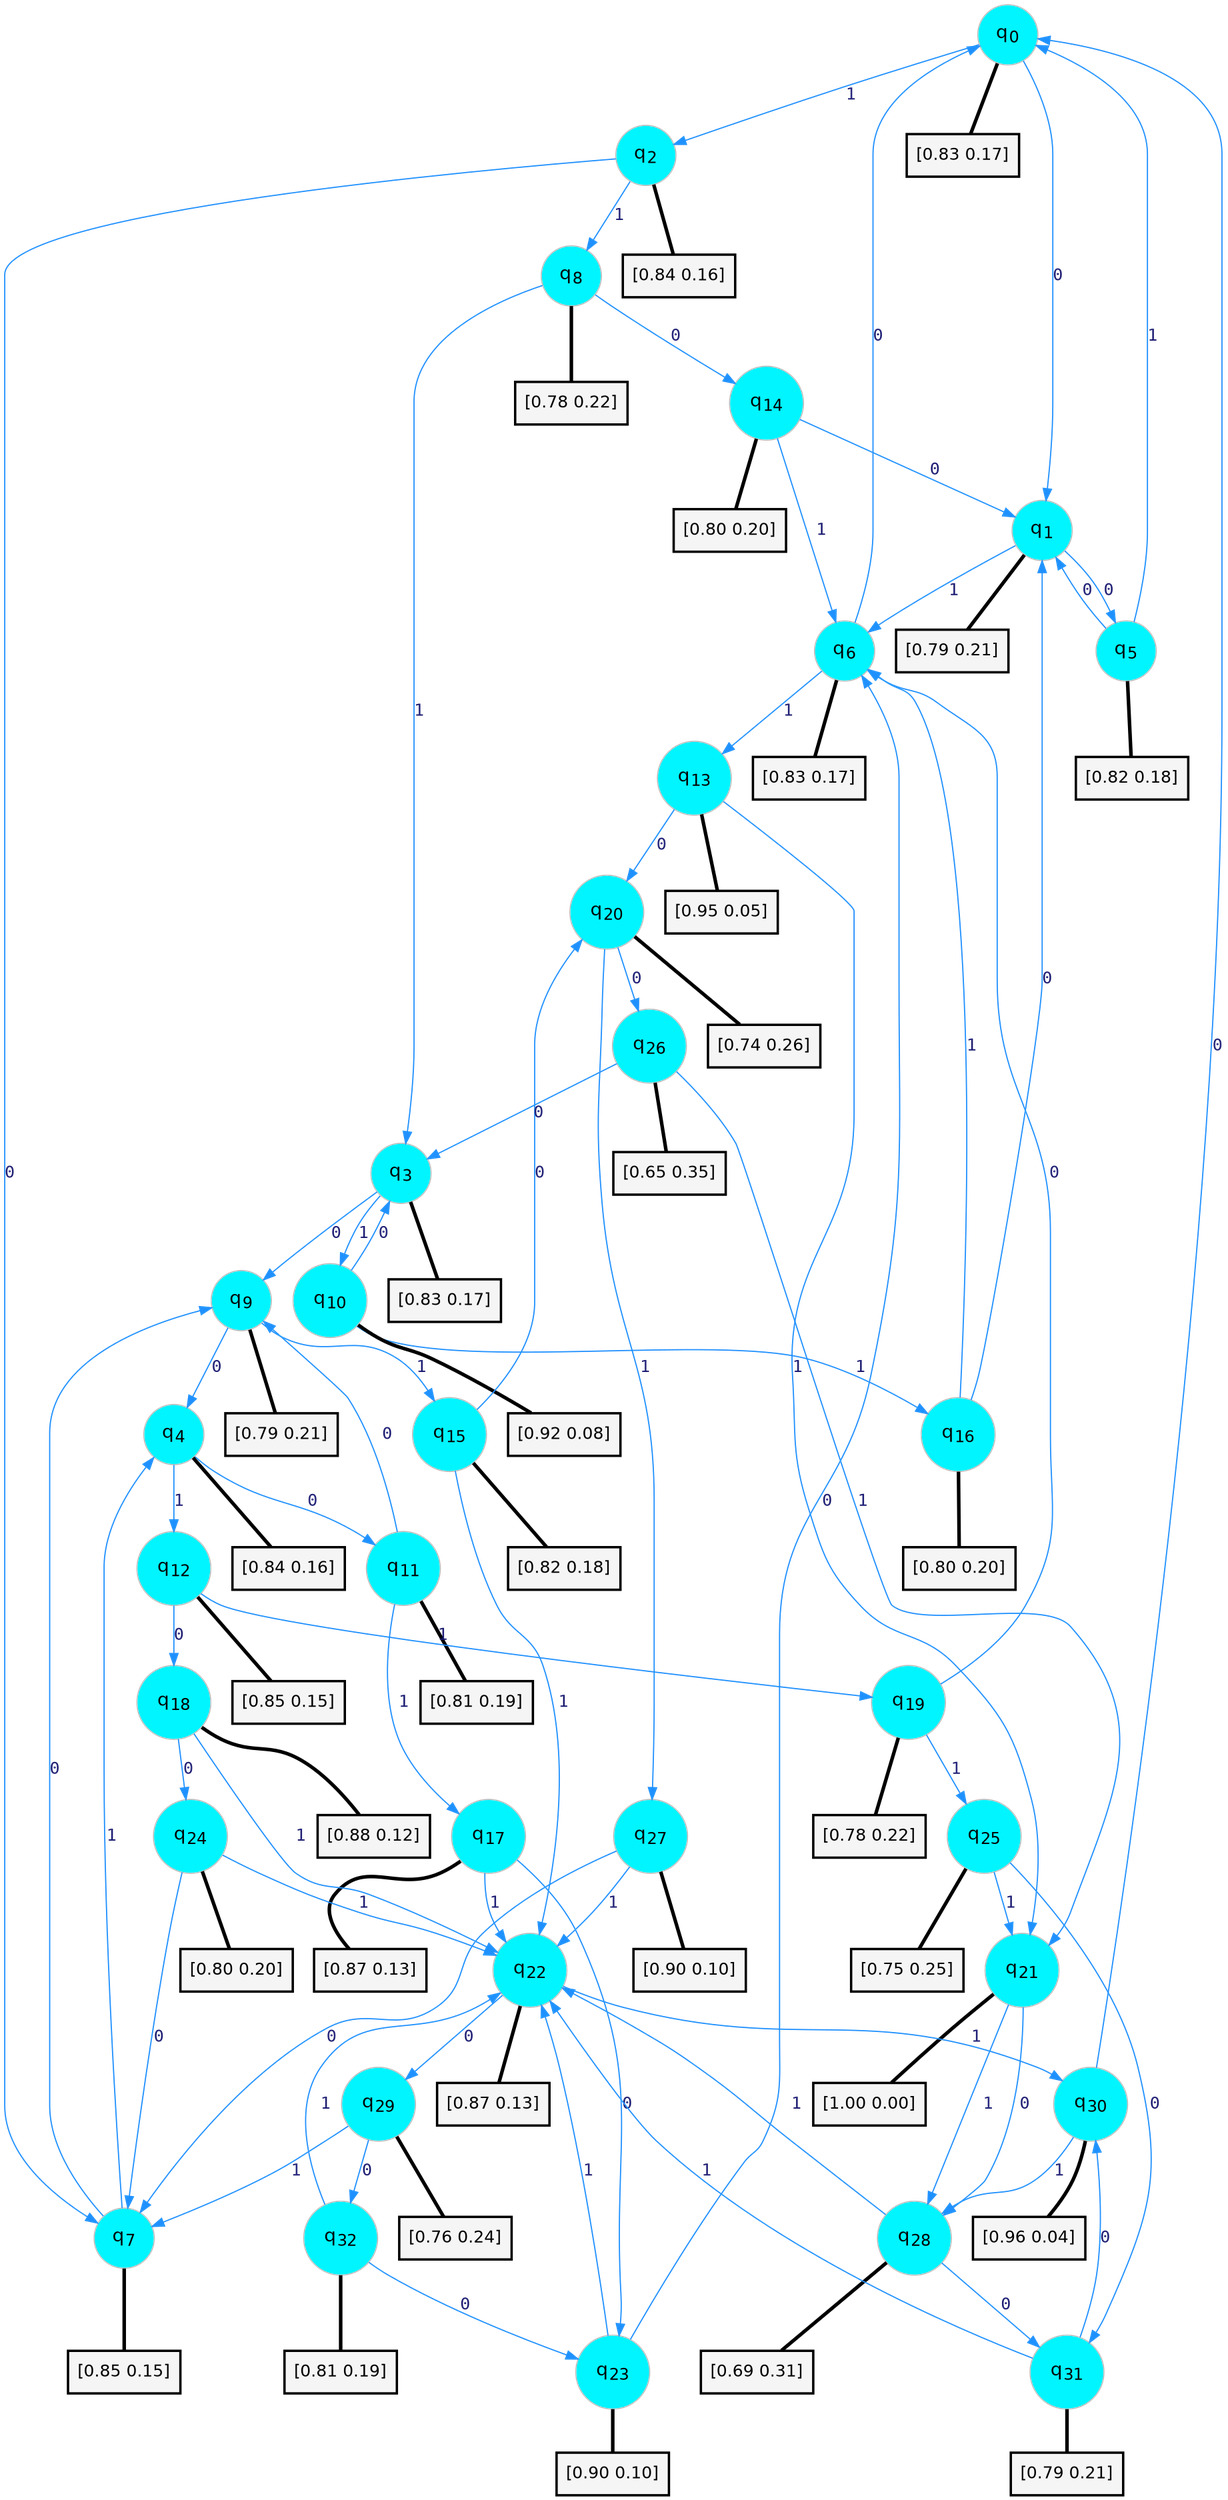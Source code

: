 digraph G {
graph [
bgcolor=transparent, dpi=300, rankdir=TD, size="40,25"];
node [
color=gray, fillcolor=turquoise1, fontcolor=black, fontname=Helvetica, fontsize=16, fontweight=bold, shape=circle, style=filled];
edge [
arrowsize=1, color=dodgerblue1, fontcolor=midnightblue, fontname=courier, fontweight=bold, penwidth=1, style=solid, weight=20];
0[label=<q<SUB>0</SUB>>];
1[label=<q<SUB>1</SUB>>];
2[label=<q<SUB>2</SUB>>];
3[label=<q<SUB>3</SUB>>];
4[label=<q<SUB>4</SUB>>];
5[label=<q<SUB>5</SUB>>];
6[label=<q<SUB>6</SUB>>];
7[label=<q<SUB>7</SUB>>];
8[label=<q<SUB>8</SUB>>];
9[label=<q<SUB>9</SUB>>];
10[label=<q<SUB>10</SUB>>];
11[label=<q<SUB>11</SUB>>];
12[label=<q<SUB>12</SUB>>];
13[label=<q<SUB>13</SUB>>];
14[label=<q<SUB>14</SUB>>];
15[label=<q<SUB>15</SUB>>];
16[label=<q<SUB>16</SUB>>];
17[label=<q<SUB>17</SUB>>];
18[label=<q<SUB>18</SUB>>];
19[label=<q<SUB>19</SUB>>];
20[label=<q<SUB>20</SUB>>];
21[label=<q<SUB>21</SUB>>];
22[label=<q<SUB>22</SUB>>];
23[label=<q<SUB>23</SUB>>];
24[label=<q<SUB>24</SUB>>];
25[label=<q<SUB>25</SUB>>];
26[label=<q<SUB>26</SUB>>];
27[label=<q<SUB>27</SUB>>];
28[label=<q<SUB>28</SUB>>];
29[label=<q<SUB>29</SUB>>];
30[label=<q<SUB>30</SUB>>];
31[label=<q<SUB>31</SUB>>];
32[label=<q<SUB>32</SUB>>];
33[label="[0.83 0.17]", shape=box,fontcolor=black, fontname=Helvetica, fontsize=14, penwidth=2, fillcolor=whitesmoke,color=black];
34[label="[0.79 0.21]", shape=box,fontcolor=black, fontname=Helvetica, fontsize=14, penwidth=2, fillcolor=whitesmoke,color=black];
35[label="[0.84 0.16]", shape=box,fontcolor=black, fontname=Helvetica, fontsize=14, penwidth=2, fillcolor=whitesmoke,color=black];
36[label="[0.83 0.17]", shape=box,fontcolor=black, fontname=Helvetica, fontsize=14, penwidth=2, fillcolor=whitesmoke,color=black];
37[label="[0.84 0.16]", shape=box,fontcolor=black, fontname=Helvetica, fontsize=14, penwidth=2, fillcolor=whitesmoke,color=black];
38[label="[0.82 0.18]", shape=box,fontcolor=black, fontname=Helvetica, fontsize=14, penwidth=2, fillcolor=whitesmoke,color=black];
39[label="[0.83 0.17]", shape=box,fontcolor=black, fontname=Helvetica, fontsize=14, penwidth=2, fillcolor=whitesmoke,color=black];
40[label="[0.85 0.15]", shape=box,fontcolor=black, fontname=Helvetica, fontsize=14, penwidth=2, fillcolor=whitesmoke,color=black];
41[label="[0.78 0.22]", shape=box,fontcolor=black, fontname=Helvetica, fontsize=14, penwidth=2, fillcolor=whitesmoke,color=black];
42[label="[0.79 0.21]", shape=box,fontcolor=black, fontname=Helvetica, fontsize=14, penwidth=2, fillcolor=whitesmoke,color=black];
43[label="[0.92 0.08]", shape=box,fontcolor=black, fontname=Helvetica, fontsize=14, penwidth=2, fillcolor=whitesmoke,color=black];
44[label="[0.81 0.19]", shape=box,fontcolor=black, fontname=Helvetica, fontsize=14, penwidth=2, fillcolor=whitesmoke,color=black];
45[label="[0.85 0.15]", shape=box,fontcolor=black, fontname=Helvetica, fontsize=14, penwidth=2, fillcolor=whitesmoke,color=black];
46[label="[0.95 0.05]", shape=box,fontcolor=black, fontname=Helvetica, fontsize=14, penwidth=2, fillcolor=whitesmoke,color=black];
47[label="[0.80 0.20]", shape=box,fontcolor=black, fontname=Helvetica, fontsize=14, penwidth=2, fillcolor=whitesmoke,color=black];
48[label="[0.82 0.18]", shape=box,fontcolor=black, fontname=Helvetica, fontsize=14, penwidth=2, fillcolor=whitesmoke,color=black];
49[label="[0.80 0.20]", shape=box,fontcolor=black, fontname=Helvetica, fontsize=14, penwidth=2, fillcolor=whitesmoke,color=black];
50[label="[0.87 0.13]", shape=box,fontcolor=black, fontname=Helvetica, fontsize=14, penwidth=2, fillcolor=whitesmoke,color=black];
51[label="[0.88 0.12]", shape=box,fontcolor=black, fontname=Helvetica, fontsize=14, penwidth=2, fillcolor=whitesmoke,color=black];
52[label="[0.78 0.22]", shape=box,fontcolor=black, fontname=Helvetica, fontsize=14, penwidth=2, fillcolor=whitesmoke,color=black];
53[label="[0.74 0.26]", shape=box,fontcolor=black, fontname=Helvetica, fontsize=14, penwidth=2, fillcolor=whitesmoke,color=black];
54[label="[1.00 0.00]", shape=box,fontcolor=black, fontname=Helvetica, fontsize=14, penwidth=2, fillcolor=whitesmoke,color=black];
55[label="[0.87 0.13]", shape=box,fontcolor=black, fontname=Helvetica, fontsize=14, penwidth=2, fillcolor=whitesmoke,color=black];
56[label="[0.90 0.10]", shape=box,fontcolor=black, fontname=Helvetica, fontsize=14, penwidth=2, fillcolor=whitesmoke,color=black];
57[label="[0.80 0.20]", shape=box,fontcolor=black, fontname=Helvetica, fontsize=14, penwidth=2, fillcolor=whitesmoke,color=black];
58[label="[0.75 0.25]", shape=box,fontcolor=black, fontname=Helvetica, fontsize=14, penwidth=2, fillcolor=whitesmoke,color=black];
59[label="[0.65 0.35]", shape=box,fontcolor=black, fontname=Helvetica, fontsize=14, penwidth=2, fillcolor=whitesmoke,color=black];
60[label="[0.90 0.10]", shape=box,fontcolor=black, fontname=Helvetica, fontsize=14, penwidth=2, fillcolor=whitesmoke,color=black];
61[label="[0.69 0.31]", shape=box,fontcolor=black, fontname=Helvetica, fontsize=14, penwidth=2, fillcolor=whitesmoke,color=black];
62[label="[0.76 0.24]", shape=box,fontcolor=black, fontname=Helvetica, fontsize=14, penwidth=2, fillcolor=whitesmoke,color=black];
63[label="[0.96 0.04]", shape=box,fontcolor=black, fontname=Helvetica, fontsize=14, penwidth=2, fillcolor=whitesmoke,color=black];
64[label="[0.79 0.21]", shape=box,fontcolor=black, fontname=Helvetica, fontsize=14, penwidth=2, fillcolor=whitesmoke,color=black];
65[label="[0.81 0.19]", shape=box,fontcolor=black, fontname=Helvetica, fontsize=14, penwidth=2, fillcolor=whitesmoke,color=black];
0->1 [label=0];
0->2 [label=1];
0->33 [arrowhead=none, penwidth=3,color=black];
1->5 [label=0];
1->6 [label=1];
1->34 [arrowhead=none, penwidth=3,color=black];
2->7 [label=0];
2->8 [label=1];
2->35 [arrowhead=none, penwidth=3,color=black];
3->9 [label=0];
3->10 [label=1];
3->36 [arrowhead=none, penwidth=3,color=black];
4->11 [label=0];
4->12 [label=1];
4->37 [arrowhead=none, penwidth=3,color=black];
5->1 [label=0];
5->0 [label=1];
5->38 [arrowhead=none, penwidth=3,color=black];
6->0 [label=0];
6->13 [label=1];
6->39 [arrowhead=none, penwidth=3,color=black];
7->9 [label=0];
7->4 [label=1];
7->40 [arrowhead=none, penwidth=3,color=black];
8->14 [label=0];
8->3 [label=1];
8->41 [arrowhead=none, penwidth=3,color=black];
9->4 [label=0];
9->15 [label=1];
9->42 [arrowhead=none, penwidth=3,color=black];
10->3 [label=0];
10->16 [label=1];
10->43 [arrowhead=none, penwidth=3,color=black];
11->9 [label=0];
11->17 [label=1];
11->44 [arrowhead=none, penwidth=3,color=black];
12->18 [label=0];
12->19 [label=1];
12->45 [arrowhead=none, penwidth=3,color=black];
13->20 [label=0];
13->21 [label=1];
13->46 [arrowhead=none, penwidth=3,color=black];
14->1 [label=0];
14->6 [label=1];
14->47 [arrowhead=none, penwidth=3,color=black];
15->20 [label=0];
15->22 [label=1];
15->48 [arrowhead=none, penwidth=3,color=black];
16->1 [label=0];
16->6 [label=1];
16->49 [arrowhead=none, penwidth=3,color=black];
17->23 [label=0];
17->22 [label=1];
17->50 [arrowhead=none, penwidth=3,color=black];
18->24 [label=0];
18->22 [label=1];
18->51 [arrowhead=none, penwidth=3,color=black];
19->6 [label=0];
19->25 [label=1];
19->52 [arrowhead=none, penwidth=3,color=black];
20->26 [label=0];
20->27 [label=1];
20->53 [arrowhead=none, penwidth=3,color=black];
21->28 [label=0];
21->28 [label=1];
21->54 [arrowhead=none, penwidth=3,color=black];
22->29 [label=0];
22->30 [label=1];
22->55 [arrowhead=none, penwidth=3,color=black];
23->6 [label=0];
23->22 [label=1];
23->56 [arrowhead=none, penwidth=3,color=black];
24->7 [label=0];
24->22 [label=1];
24->57 [arrowhead=none, penwidth=3,color=black];
25->31 [label=0];
25->21 [label=1];
25->58 [arrowhead=none, penwidth=3,color=black];
26->3 [label=0];
26->21 [label=1];
26->59 [arrowhead=none, penwidth=3,color=black];
27->7 [label=0];
27->22 [label=1];
27->60 [arrowhead=none, penwidth=3,color=black];
28->31 [label=0];
28->22 [label=1];
28->61 [arrowhead=none, penwidth=3,color=black];
29->32 [label=0];
29->7 [label=1];
29->62 [arrowhead=none, penwidth=3,color=black];
30->0 [label=0];
30->28 [label=1];
30->63 [arrowhead=none, penwidth=3,color=black];
31->30 [label=0];
31->22 [label=1];
31->64 [arrowhead=none, penwidth=3,color=black];
32->23 [label=0];
32->22 [label=1];
32->65 [arrowhead=none, penwidth=3,color=black];
}
